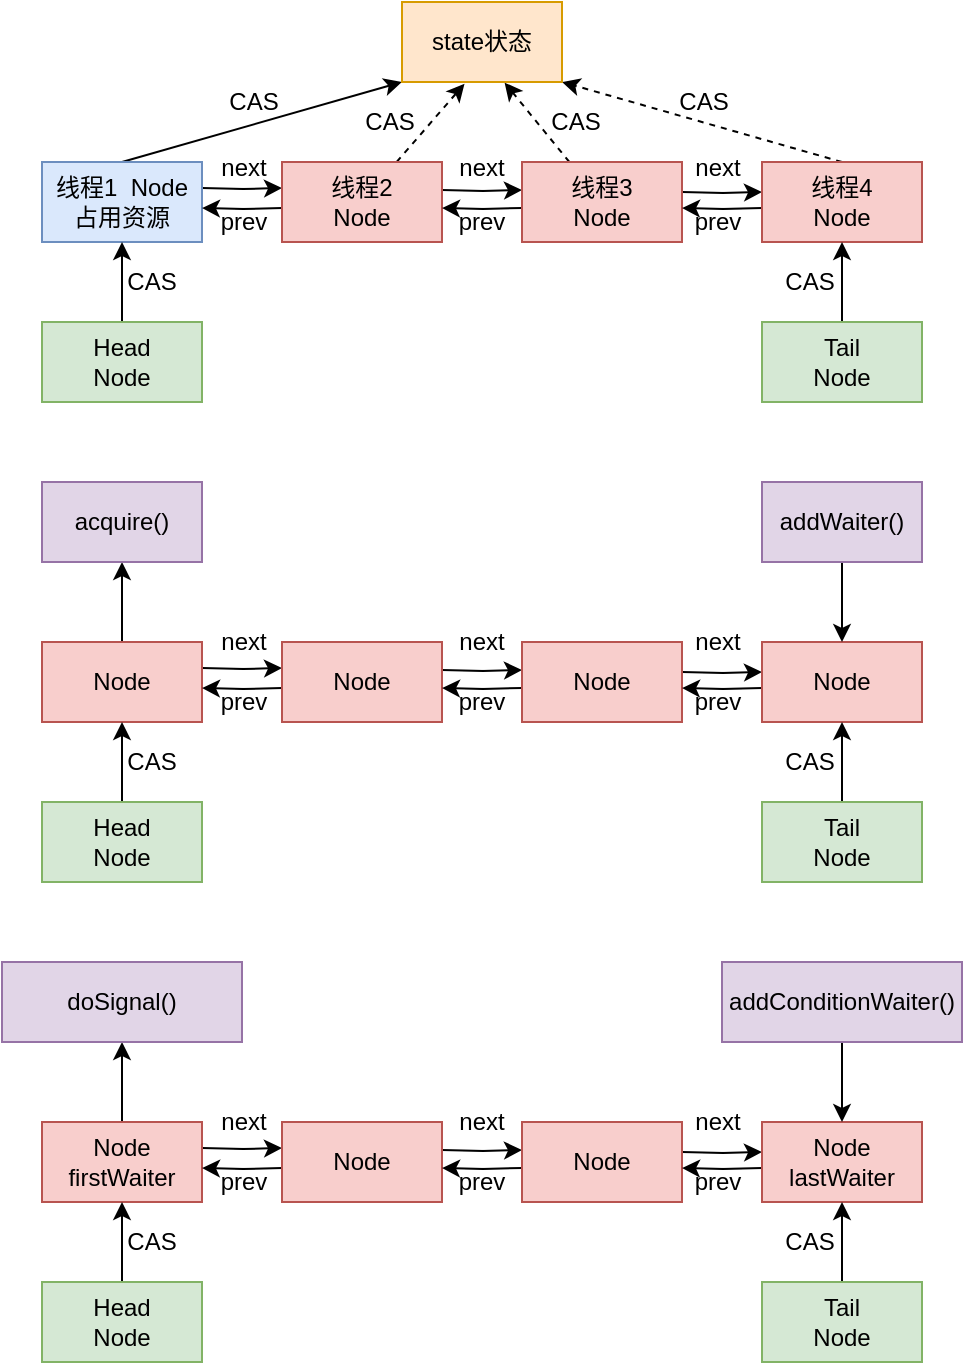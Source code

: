 <mxfile version="14.1.8" type="device"><diagram id="C5RBs43oDa-KdzZeNtuy" name="Page-1"><mxGraphModel dx="805" dy="462" grid="0" gridSize="10" guides="1" tooltips="1" connect="1" arrows="1" fold="1" page="1" pageScale="1" pageWidth="827" pageHeight="1169" math="0" shadow="0"><root><mxCell id="WIyWlLk6GJQsqaUBKTNV-0"/><mxCell id="WIyWlLk6GJQsqaUBKTNV-1" parent="WIyWlLk6GJQsqaUBKTNV-0"/><mxCell id="0fTf7Bb6wENB-GerL7rK-4" style="edgeStyle=orthogonalEdgeStyle;rounded=0;orthogonalLoop=1;jettySize=auto;html=1;entryX=0;entryY=0.5;entryDx=0;entryDy=0;" edge="1" parent="WIyWlLk6GJQsqaUBKTNV-1"><mxGeometry relative="1" as="geometry"><mxPoint x="160" y="453" as="sourcePoint"/><mxPoint x="200" y="453" as="targetPoint"/></mxGeometry></mxCell><mxCell id="0fTf7Bb6wENB-GerL7rK-20" style="rounded=0;orthogonalLoop=1;jettySize=auto;html=1;entryX=0;entryY=1;entryDx=0;entryDy=0;exitX=0.5;exitY=0;exitDx=0;exitDy=0;" edge="1" parent="WIyWlLk6GJQsqaUBKTNV-1" source="0fTf7Bb6wENB-GerL7rK-0" target="0fTf7Bb6wENB-GerL7rK-16"><mxGeometry relative="1" as="geometry"><mxPoint x="210" y="350" as="targetPoint"/></mxGeometry></mxCell><mxCell id="0fTf7Bb6wENB-GerL7rK-0" value="线程1&amp;nbsp; Node&lt;br&gt;占用资源" style="rounded=0;whiteSpace=wrap;html=1;fillColor=#dae8fc;strokeColor=#6c8ebf;" vertex="1" parent="WIyWlLk6GJQsqaUBKTNV-1"><mxGeometry x="80" y="440" width="80" height="40" as="geometry"/></mxCell><mxCell id="0fTf7Bb6wENB-GerL7rK-5" style="edgeStyle=orthogonalEdgeStyle;rounded=0;orthogonalLoop=1;jettySize=auto;html=1;entryX=1;entryY=0.5;entryDx=0;entryDy=0;" edge="1" parent="WIyWlLk6GJQsqaUBKTNV-1"><mxGeometry relative="1" as="geometry"><mxPoint x="200" y="463" as="sourcePoint"/><mxPoint x="160" y="463" as="targetPoint"/></mxGeometry></mxCell><mxCell id="0fTf7Bb6wENB-GerL7rK-8" style="edgeStyle=orthogonalEdgeStyle;rounded=0;orthogonalLoop=1;jettySize=auto;html=1;entryX=0;entryY=0.5;entryDx=0;entryDy=0;" edge="1" parent="WIyWlLk6GJQsqaUBKTNV-1"><mxGeometry relative="1" as="geometry"><mxPoint x="280" y="454" as="sourcePoint"/><mxPoint x="320" y="454" as="targetPoint"/></mxGeometry></mxCell><mxCell id="0fTf7Bb6wENB-GerL7rK-21" style="edgeStyle=none;rounded=0;orthogonalLoop=1;jettySize=auto;html=1;entryX=0.391;entryY=1.021;entryDx=0;entryDy=0;entryPerimeter=0;dashed=1;" edge="1" parent="WIyWlLk6GJQsqaUBKTNV-1" source="0fTf7Bb6wENB-GerL7rK-1" target="0fTf7Bb6wENB-GerL7rK-16"><mxGeometry relative="1" as="geometry"/></mxCell><mxCell id="0fTf7Bb6wENB-GerL7rK-1" value="线程2&lt;br&gt;Node" style="rounded=0;whiteSpace=wrap;html=1;fillColor=#f8cecc;strokeColor=#b85450;" vertex="1" parent="WIyWlLk6GJQsqaUBKTNV-1"><mxGeometry x="200" y="440" width="80" height="40" as="geometry"/></mxCell><mxCell id="0fTf7Bb6wENB-GerL7rK-9" style="edgeStyle=orthogonalEdgeStyle;rounded=0;orthogonalLoop=1;jettySize=auto;html=1;entryX=1;entryY=0.5;entryDx=0;entryDy=0;" edge="1" parent="WIyWlLk6GJQsqaUBKTNV-1"><mxGeometry relative="1" as="geometry"><mxPoint x="320" y="463" as="sourcePoint"/><mxPoint x="280" y="463" as="targetPoint"/></mxGeometry></mxCell><mxCell id="0fTf7Bb6wENB-GerL7rK-10" style="edgeStyle=orthogonalEdgeStyle;rounded=0;orthogonalLoop=1;jettySize=auto;html=1;" edge="1" parent="WIyWlLk6GJQsqaUBKTNV-1"><mxGeometry relative="1" as="geometry"><mxPoint x="400" y="455" as="sourcePoint"/><mxPoint x="440" y="455" as="targetPoint"/></mxGeometry></mxCell><mxCell id="0fTf7Bb6wENB-GerL7rK-22" style="edgeStyle=none;rounded=0;orthogonalLoop=1;jettySize=auto;html=1;entryX=0.641;entryY=1.007;entryDx=0;entryDy=0;entryPerimeter=0;dashed=1;" edge="1" parent="WIyWlLk6GJQsqaUBKTNV-1" source="0fTf7Bb6wENB-GerL7rK-2" target="0fTf7Bb6wENB-GerL7rK-16"><mxGeometry relative="1" as="geometry"/></mxCell><mxCell id="0fTf7Bb6wENB-GerL7rK-2" value="线程3&lt;br&gt;Node" style="rounded=0;whiteSpace=wrap;html=1;fillColor=#f8cecc;strokeColor=#b85450;" vertex="1" parent="WIyWlLk6GJQsqaUBKTNV-1"><mxGeometry x="320" y="440" width="80" height="40" as="geometry"/></mxCell><mxCell id="0fTf7Bb6wENB-GerL7rK-11" style="edgeStyle=orthogonalEdgeStyle;rounded=0;orthogonalLoop=1;jettySize=auto;html=1;entryX=1;entryY=0.5;entryDx=0;entryDy=0;" edge="1" parent="WIyWlLk6GJQsqaUBKTNV-1"><mxGeometry relative="1" as="geometry"><mxPoint x="440" y="463" as="sourcePoint"/><mxPoint x="400" y="463" as="targetPoint"/></mxGeometry></mxCell><mxCell id="0fTf7Bb6wENB-GerL7rK-23" style="edgeStyle=none;rounded=0;orthogonalLoop=1;jettySize=auto;html=1;entryX=1;entryY=1;entryDx=0;entryDy=0;exitX=0.5;exitY=0;exitDx=0;exitDy=0;dashed=1;" edge="1" parent="WIyWlLk6GJQsqaUBKTNV-1" source="0fTf7Bb6wENB-GerL7rK-3" target="0fTf7Bb6wENB-GerL7rK-16"><mxGeometry relative="1" as="geometry"/></mxCell><mxCell id="0fTf7Bb6wENB-GerL7rK-3" value="线程4&lt;br&gt;Node" style="rounded=0;whiteSpace=wrap;html=1;fillColor=#f8cecc;strokeColor=#b85450;" vertex="1" parent="WIyWlLk6GJQsqaUBKTNV-1"><mxGeometry x="440" y="440" width="80" height="40" as="geometry"/></mxCell><mxCell id="0fTf7Bb6wENB-GerL7rK-14" style="edgeStyle=orthogonalEdgeStyle;rounded=0;orthogonalLoop=1;jettySize=auto;html=1;entryX=0.5;entryY=1;entryDx=0;entryDy=0;" edge="1" parent="WIyWlLk6GJQsqaUBKTNV-1" source="0fTf7Bb6wENB-GerL7rK-12" target="0fTf7Bb6wENB-GerL7rK-0"><mxGeometry relative="1" as="geometry"/></mxCell><mxCell id="0fTf7Bb6wENB-GerL7rK-12" value="Head&lt;br&gt;Node" style="rounded=0;whiteSpace=wrap;html=1;fillColor=#d5e8d4;strokeColor=#82b366;" vertex="1" parent="WIyWlLk6GJQsqaUBKTNV-1"><mxGeometry x="80" y="520" width="80" height="40" as="geometry"/></mxCell><mxCell id="0fTf7Bb6wENB-GerL7rK-15" style="edgeStyle=orthogonalEdgeStyle;rounded=0;orthogonalLoop=1;jettySize=auto;html=1;entryX=0.5;entryY=1;entryDx=0;entryDy=0;" edge="1" parent="WIyWlLk6GJQsqaUBKTNV-1" source="0fTf7Bb6wENB-GerL7rK-13" target="0fTf7Bb6wENB-GerL7rK-3"><mxGeometry relative="1" as="geometry"/></mxCell><mxCell id="0fTf7Bb6wENB-GerL7rK-13" value="Tail&lt;br&gt;Node" style="rounded=0;whiteSpace=wrap;html=1;fillColor=#d5e8d4;strokeColor=#82b366;" vertex="1" parent="WIyWlLk6GJQsqaUBKTNV-1"><mxGeometry x="440" y="520" width="80" height="40" as="geometry"/></mxCell><mxCell id="0fTf7Bb6wENB-GerL7rK-16" value="state状态" style="rounded=0;whiteSpace=wrap;html=1;fillColor=#ffe6cc;strokeColor=#d79b00;" vertex="1" parent="WIyWlLk6GJQsqaUBKTNV-1"><mxGeometry x="260" y="360" width="80" height="40" as="geometry"/></mxCell><mxCell id="0fTf7Bb6wENB-GerL7rK-17" value="CAS" style="text;html=1;strokeColor=none;fillColor=none;align=center;verticalAlign=middle;whiteSpace=wrap;rounded=0;" vertex="1" parent="WIyWlLk6GJQsqaUBKTNV-1"><mxGeometry x="120" y="490" width="30" height="20" as="geometry"/></mxCell><mxCell id="0fTf7Bb6wENB-GerL7rK-18" value="CAS" style="text;html=1;strokeColor=none;fillColor=none;align=center;verticalAlign=middle;whiteSpace=wrap;rounded=0;" vertex="1" parent="WIyWlLk6GJQsqaUBKTNV-1"><mxGeometry x="448" y="490" width="32" height="20" as="geometry"/></mxCell><mxCell id="0fTf7Bb6wENB-GerL7rK-24" value="CAS" style="text;html=1;strokeColor=none;fillColor=none;align=center;verticalAlign=middle;whiteSpace=wrap;rounded=0;" vertex="1" parent="WIyWlLk6GJQsqaUBKTNV-1"><mxGeometry x="166" y="400" width="40" height="20" as="geometry"/></mxCell><mxCell id="0fTf7Bb6wENB-GerL7rK-25" value="CAS" style="text;html=1;strokeColor=none;fillColor=none;align=center;verticalAlign=middle;whiteSpace=wrap;rounded=0;" vertex="1" parent="WIyWlLk6GJQsqaUBKTNV-1"><mxGeometry x="234" y="410" width="40" height="20" as="geometry"/></mxCell><mxCell id="0fTf7Bb6wENB-GerL7rK-26" value="CAS" style="text;html=1;strokeColor=none;fillColor=none;align=center;verticalAlign=middle;whiteSpace=wrap;rounded=0;" vertex="1" parent="WIyWlLk6GJQsqaUBKTNV-1"><mxGeometry x="327" y="410" width="40" height="20" as="geometry"/></mxCell><mxCell id="0fTf7Bb6wENB-GerL7rK-27" value="CAS" style="text;html=1;strokeColor=none;fillColor=none;align=center;verticalAlign=middle;whiteSpace=wrap;rounded=0;" vertex="1" parent="WIyWlLk6GJQsqaUBKTNV-1"><mxGeometry x="391" y="400" width="40" height="20" as="geometry"/></mxCell><mxCell id="0fTf7Bb6wENB-GerL7rK-38" style="edgeStyle=orthogonalEdgeStyle;rounded=0;orthogonalLoop=1;jettySize=auto;html=1;entryX=0;entryY=0.5;entryDx=0;entryDy=0;" edge="1" parent="WIyWlLk6GJQsqaUBKTNV-1"><mxGeometry relative="1" as="geometry"><mxPoint x="160" y="693" as="sourcePoint"/><mxPoint x="200" y="693" as="targetPoint"/></mxGeometry></mxCell><mxCell id="0fTf7Bb6wENB-GerL7rK-55" style="rounded=0;orthogonalLoop=1;jettySize=auto;html=1;entryX=0.5;entryY=1;entryDx=0;entryDy=0;" edge="1" parent="WIyWlLk6GJQsqaUBKTNV-1" source="0fTf7Bb6wENB-GerL7rK-39" target="0fTf7Bb6wENB-GerL7rK-54"><mxGeometry relative="1" as="geometry"/></mxCell><mxCell id="0fTf7Bb6wENB-GerL7rK-39" value="Node" style="rounded=0;whiteSpace=wrap;html=1;fillColor=#f8cecc;strokeColor=#b85450;" vertex="1" parent="WIyWlLk6GJQsqaUBKTNV-1"><mxGeometry x="80" y="680" width="80" height="40" as="geometry"/></mxCell><mxCell id="0fTf7Bb6wENB-GerL7rK-40" style="edgeStyle=orthogonalEdgeStyle;rounded=0;orthogonalLoop=1;jettySize=auto;html=1;entryX=1;entryY=0.5;entryDx=0;entryDy=0;" edge="1" parent="WIyWlLk6GJQsqaUBKTNV-1"><mxGeometry relative="1" as="geometry"><mxPoint x="200" y="703" as="sourcePoint"/><mxPoint x="160" y="703" as="targetPoint"/></mxGeometry></mxCell><mxCell id="0fTf7Bb6wENB-GerL7rK-41" style="edgeStyle=orthogonalEdgeStyle;rounded=0;orthogonalLoop=1;jettySize=auto;html=1;entryX=0;entryY=0.5;entryDx=0;entryDy=0;" edge="1" parent="WIyWlLk6GJQsqaUBKTNV-1"><mxGeometry relative="1" as="geometry"><mxPoint x="280" y="694" as="sourcePoint"/><mxPoint x="320" y="694" as="targetPoint"/></mxGeometry></mxCell><mxCell id="0fTf7Bb6wENB-GerL7rK-42" value="Node" style="rounded=0;whiteSpace=wrap;html=1;fillColor=#f8cecc;strokeColor=#b85450;" vertex="1" parent="WIyWlLk6GJQsqaUBKTNV-1"><mxGeometry x="200" y="680" width="80" height="40" as="geometry"/></mxCell><mxCell id="0fTf7Bb6wENB-GerL7rK-43" style="edgeStyle=orthogonalEdgeStyle;rounded=0;orthogonalLoop=1;jettySize=auto;html=1;entryX=1;entryY=0.5;entryDx=0;entryDy=0;" edge="1" parent="WIyWlLk6GJQsqaUBKTNV-1"><mxGeometry relative="1" as="geometry"><mxPoint x="320" y="703" as="sourcePoint"/><mxPoint x="280" y="703" as="targetPoint"/></mxGeometry></mxCell><mxCell id="0fTf7Bb6wENB-GerL7rK-44" style="edgeStyle=orthogonalEdgeStyle;rounded=0;orthogonalLoop=1;jettySize=auto;html=1;" edge="1" parent="WIyWlLk6GJQsqaUBKTNV-1"><mxGeometry relative="1" as="geometry"><mxPoint x="400" y="695" as="sourcePoint"/><mxPoint x="440" y="695" as="targetPoint"/></mxGeometry></mxCell><mxCell id="0fTf7Bb6wENB-GerL7rK-45" value="Node" style="rounded=0;whiteSpace=wrap;html=1;fillColor=#f8cecc;strokeColor=#b85450;" vertex="1" parent="WIyWlLk6GJQsqaUBKTNV-1"><mxGeometry x="320" y="680" width="80" height="40" as="geometry"/></mxCell><mxCell id="0fTf7Bb6wENB-GerL7rK-46" style="edgeStyle=orthogonalEdgeStyle;rounded=0;orthogonalLoop=1;jettySize=auto;html=1;entryX=1;entryY=0.5;entryDx=0;entryDy=0;" edge="1" parent="WIyWlLk6GJQsqaUBKTNV-1"><mxGeometry relative="1" as="geometry"><mxPoint x="440" y="703" as="sourcePoint"/><mxPoint x="400" y="703" as="targetPoint"/></mxGeometry></mxCell><mxCell id="0fTf7Bb6wENB-GerL7rK-47" value="Node" style="rounded=0;whiteSpace=wrap;html=1;fillColor=#f8cecc;strokeColor=#b85450;" vertex="1" parent="WIyWlLk6GJQsqaUBKTNV-1"><mxGeometry x="440" y="680" width="80" height="40" as="geometry"/></mxCell><mxCell id="0fTf7Bb6wENB-GerL7rK-48" style="edgeStyle=orthogonalEdgeStyle;rounded=0;orthogonalLoop=1;jettySize=auto;html=1;entryX=0.5;entryY=1;entryDx=0;entryDy=0;" edge="1" parent="WIyWlLk6GJQsqaUBKTNV-1" source="0fTf7Bb6wENB-GerL7rK-49" target="0fTf7Bb6wENB-GerL7rK-39"><mxGeometry relative="1" as="geometry"/></mxCell><mxCell id="0fTf7Bb6wENB-GerL7rK-49" value="Head&lt;br&gt;Node" style="rounded=0;whiteSpace=wrap;html=1;fillColor=#d5e8d4;strokeColor=#82b366;" vertex="1" parent="WIyWlLk6GJQsqaUBKTNV-1"><mxGeometry x="80" y="760" width="80" height="40" as="geometry"/></mxCell><mxCell id="0fTf7Bb6wENB-GerL7rK-50" style="edgeStyle=orthogonalEdgeStyle;rounded=0;orthogonalLoop=1;jettySize=auto;html=1;entryX=0.5;entryY=1;entryDx=0;entryDy=0;" edge="1" parent="WIyWlLk6GJQsqaUBKTNV-1" source="0fTf7Bb6wENB-GerL7rK-51" target="0fTf7Bb6wENB-GerL7rK-47"><mxGeometry relative="1" as="geometry"/></mxCell><mxCell id="0fTf7Bb6wENB-GerL7rK-51" value="Tail&lt;br&gt;Node" style="rounded=0;whiteSpace=wrap;html=1;fillColor=#d5e8d4;strokeColor=#82b366;" vertex="1" parent="WIyWlLk6GJQsqaUBKTNV-1"><mxGeometry x="440" y="760" width="80" height="40" as="geometry"/></mxCell><mxCell id="0fTf7Bb6wENB-GerL7rK-52" value="CAS" style="text;html=1;strokeColor=none;fillColor=none;align=center;verticalAlign=middle;whiteSpace=wrap;rounded=0;" vertex="1" parent="WIyWlLk6GJQsqaUBKTNV-1"><mxGeometry x="120" y="730" width="30" height="20" as="geometry"/></mxCell><mxCell id="0fTf7Bb6wENB-GerL7rK-53" value="CAS" style="text;html=1;strokeColor=none;fillColor=none;align=center;verticalAlign=middle;whiteSpace=wrap;rounded=0;" vertex="1" parent="WIyWlLk6GJQsqaUBKTNV-1"><mxGeometry x="448" y="730" width="32" height="20" as="geometry"/></mxCell><mxCell id="0fTf7Bb6wENB-GerL7rK-54" value="acquire()" style="rounded=0;whiteSpace=wrap;html=1;fillColor=#e1d5e7;strokeColor=#9673a6;" vertex="1" parent="WIyWlLk6GJQsqaUBKTNV-1"><mxGeometry x="80" y="600" width="80" height="40" as="geometry"/></mxCell><mxCell id="0fTf7Bb6wENB-GerL7rK-57" style="edgeStyle=none;rounded=0;orthogonalLoop=1;jettySize=auto;html=1;entryX=0.5;entryY=0;entryDx=0;entryDy=0;" edge="1" parent="WIyWlLk6GJQsqaUBKTNV-1" source="0fTf7Bb6wENB-GerL7rK-56" target="0fTf7Bb6wENB-GerL7rK-47"><mxGeometry relative="1" as="geometry"/></mxCell><mxCell id="0fTf7Bb6wENB-GerL7rK-56" value="addWaiter()" style="rounded=0;whiteSpace=wrap;html=1;fillColor=#e1d5e7;strokeColor=#9673a6;" vertex="1" parent="WIyWlLk6GJQsqaUBKTNV-1"><mxGeometry x="440" y="600" width="80" height="40" as="geometry"/></mxCell><mxCell id="0fTf7Bb6wENB-GerL7rK-58" style="edgeStyle=orthogonalEdgeStyle;rounded=0;orthogonalLoop=1;jettySize=auto;html=1;entryX=0;entryY=0.5;entryDx=0;entryDy=0;" edge="1" parent="WIyWlLk6GJQsqaUBKTNV-1"><mxGeometry relative="1" as="geometry"><mxPoint x="160" y="933" as="sourcePoint"/><mxPoint x="200" y="933" as="targetPoint"/></mxGeometry></mxCell><mxCell id="0fTf7Bb6wENB-GerL7rK-59" style="rounded=0;orthogonalLoop=1;jettySize=auto;html=1;entryX=0.5;entryY=1;entryDx=0;entryDy=0;" edge="1" parent="WIyWlLk6GJQsqaUBKTNV-1" source="0fTf7Bb6wENB-GerL7rK-60" target="0fTf7Bb6wENB-GerL7rK-75"><mxGeometry relative="1" as="geometry"/></mxCell><mxCell id="0fTf7Bb6wENB-GerL7rK-60" value="Node&lt;br&gt;firstWaiter" style="rounded=0;whiteSpace=wrap;html=1;fillColor=#f8cecc;strokeColor=#b85450;" vertex="1" parent="WIyWlLk6GJQsqaUBKTNV-1"><mxGeometry x="80" y="920" width="80" height="40" as="geometry"/></mxCell><mxCell id="0fTf7Bb6wENB-GerL7rK-61" style="edgeStyle=orthogonalEdgeStyle;rounded=0;orthogonalLoop=1;jettySize=auto;html=1;entryX=1;entryY=0.5;entryDx=0;entryDy=0;" edge="1" parent="WIyWlLk6GJQsqaUBKTNV-1"><mxGeometry relative="1" as="geometry"><mxPoint x="200" y="943" as="sourcePoint"/><mxPoint x="160" y="943" as="targetPoint"/></mxGeometry></mxCell><mxCell id="0fTf7Bb6wENB-GerL7rK-62" style="edgeStyle=orthogonalEdgeStyle;rounded=0;orthogonalLoop=1;jettySize=auto;html=1;entryX=0;entryY=0.5;entryDx=0;entryDy=0;" edge="1" parent="WIyWlLk6GJQsqaUBKTNV-1"><mxGeometry relative="1" as="geometry"><mxPoint x="280" y="934" as="sourcePoint"/><mxPoint x="320" y="934" as="targetPoint"/></mxGeometry></mxCell><mxCell id="0fTf7Bb6wENB-GerL7rK-63" value="Node" style="rounded=0;whiteSpace=wrap;html=1;fillColor=#f8cecc;strokeColor=#b85450;" vertex="1" parent="WIyWlLk6GJQsqaUBKTNV-1"><mxGeometry x="200" y="920" width="80" height="40" as="geometry"/></mxCell><mxCell id="0fTf7Bb6wENB-GerL7rK-64" style="edgeStyle=orthogonalEdgeStyle;rounded=0;orthogonalLoop=1;jettySize=auto;html=1;entryX=1;entryY=0.5;entryDx=0;entryDy=0;" edge="1" parent="WIyWlLk6GJQsqaUBKTNV-1"><mxGeometry relative="1" as="geometry"><mxPoint x="320" y="943" as="sourcePoint"/><mxPoint x="280" y="943" as="targetPoint"/></mxGeometry></mxCell><mxCell id="0fTf7Bb6wENB-GerL7rK-65" style="edgeStyle=orthogonalEdgeStyle;rounded=0;orthogonalLoop=1;jettySize=auto;html=1;" edge="1" parent="WIyWlLk6GJQsqaUBKTNV-1"><mxGeometry relative="1" as="geometry"><mxPoint x="400" y="935" as="sourcePoint"/><mxPoint x="440" y="935" as="targetPoint"/></mxGeometry></mxCell><mxCell id="0fTf7Bb6wENB-GerL7rK-66" value="Node" style="rounded=0;whiteSpace=wrap;html=1;fillColor=#f8cecc;strokeColor=#b85450;" vertex="1" parent="WIyWlLk6GJQsqaUBKTNV-1"><mxGeometry x="320" y="920" width="80" height="40" as="geometry"/></mxCell><mxCell id="0fTf7Bb6wENB-GerL7rK-67" style="edgeStyle=orthogonalEdgeStyle;rounded=0;orthogonalLoop=1;jettySize=auto;html=1;entryX=1;entryY=0.5;entryDx=0;entryDy=0;" edge="1" parent="WIyWlLk6GJQsqaUBKTNV-1"><mxGeometry relative="1" as="geometry"><mxPoint x="440" y="943" as="sourcePoint"/><mxPoint x="400" y="943" as="targetPoint"/></mxGeometry></mxCell><mxCell id="0fTf7Bb6wENB-GerL7rK-68" value="Node&lt;br&gt;lastWaiter" style="rounded=0;whiteSpace=wrap;html=1;fillColor=#f8cecc;strokeColor=#b85450;" vertex="1" parent="WIyWlLk6GJQsqaUBKTNV-1"><mxGeometry x="440" y="920" width="80" height="40" as="geometry"/></mxCell><mxCell id="0fTf7Bb6wENB-GerL7rK-69" style="edgeStyle=orthogonalEdgeStyle;rounded=0;orthogonalLoop=1;jettySize=auto;html=1;entryX=0.5;entryY=1;entryDx=0;entryDy=0;" edge="1" parent="WIyWlLk6GJQsqaUBKTNV-1" source="0fTf7Bb6wENB-GerL7rK-70" target="0fTf7Bb6wENB-GerL7rK-60"><mxGeometry relative="1" as="geometry"/></mxCell><mxCell id="0fTf7Bb6wENB-GerL7rK-70" value="Head&lt;br&gt;Node" style="rounded=0;whiteSpace=wrap;html=1;fillColor=#d5e8d4;strokeColor=#82b366;" vertex="1" parent="WIyWlLk6GJQsqaUBKTNV-1"><mxGeometry x="80" y="1000" width="80" height="40" as="geometry"/></mxCell><mxCell id="0fTf7Bb6wENB-GerL7rK-71" style="edgeStyle=orthogonalEdgeStyle;rounded=0;orthogonalLoop=1;jettySize=auto;html=1;entryX=0.5;entryY=1;entryDx=0;entryDy=0;" edge="1" parent="WIyWlLk6GJQsqaUBKTNV-1" source="0fTf7Bb6wENB-GerL7rK-72" target="0fTf7Bb6wENB-GerL7rK-68"><mxGeometry relative="1" as="geometry"/></mxCell><mxCell id="0fTf7Bb6wENB-GerL7rK-72" value="Tail&lt;br&gt;Node" style="rounded=0;whiteSpace=wrap;html=1;fillColor=#d5e8d4;strokeColor=#82b366;" vertex="1" parent="WIyWlLk6GJQsqaUBKTNV-1"><mxGeometry x="440" y="1000" width="80" height="40" as="geometry"/></mxCell><mxCell id="0fTf7Bb6wENB-GerL7rK-73" value="CAS" style="text;html=1;strokeColor=none;fillColor=none;align=center;verticalAlign=middle;whiteSpace=wrap;rounded=0;" vertex="1" parent="WIyWlLk6GJQsqaUBKTNV-1"><mxGeometry x="120" y="970" width="30" height="20" as="geometry"/></mxCell><mxCell id="0fTf7Bb6wENB-GerL7rK-74" value="CAS" style="text;html=1;strokeColor=none;fillColor=none;align=center;verticalAlign=middle;whiteSpace=wrap;rounded=0;" vertex="1" parent="WIyWlLk6GJQsqaUBKTNV-1"><mxGeometry x="448" y="970" width="32" height="20" as="geometry"/></mxCell><mxCell id="0fTf7Bb6wENB-GerL7rK-75" value="doSignal()" style="rounded=0;whiteSpace=wrap;html=1;fillColor=#e1d5e7;strokeColor=#9673a6;" vertex="1" parent="WIyWlLk6GJQsqaUBKTNV-1"><mxGeometry x="60" y="840" width="120" height="40" as="geometry"/></mxCell><mxCell id="0fTf7Bb6wENB-GerL7rK-76" style="edgeStyle=none;rounded=0;orthogonalLoop=1;jettySize=auto;html=1;entryX=0.5;entryY=0;entryDx=0;entryDy=0;" edge="1" parent="WIyWlLk6GJQsqaUBKTNV-1" source="0fTf7Bb6wENB-GerL7rK-77" target="0fTf7Bb6wENB-GerL7rK-68"><mxGeometry relative="1" as="geometry"/></mxCell><mxCell id="0fTf7Bb6wENB-GerL7rK-77" value="addConditionWaiter()" style="rounded=0;whiteSpace=wrap;html=1;fillColor=#e1d5e7;strokeColor=#9673a6;" vertex="1" parent="WIyWlLk6GJQsqaUBKTNV-1"><mxGeometry x="420" y="840" width="120" height="40" as="geometry"/></mxCell><mxCell id="0fTf7Bb6wENB-GerL7rK-78" value="next" style="text;html=1;strokeColor=none;fillColor=none;align=center;verticalAlign=middle;whiteSpace=wrap;rounded=0;" vertex="1" parent="WIyWlLk6GJQsqaUBKTNV-1"><mxGeometry x="166" y="433" width="30" height="20" as="geometry"/></mxCell><mxCell id="0fTf7Bb6wENB-GerL7rK-79" value="prev" style="text;html=1;strokeColor=none;fillColor=none;align=center;verticalAlign=middle;whiteSpace=wrap;rounded=0;" vertex="1" parent="WIyWlLk6GJQsqaUBKTNV-1"><mxGeometry x="166" y="460" width="30" height="20" as="geometry"/></mxCell><mxCell id="0fTf7Bb6wENB-GerL7rK-80" value="next" style="text;html=1;strokeColor=none;fillColor=none;align=center;verticalAlign=middle;whiteSpace=wrap;rounded=0;" vertex="1" parent="WIyWlLk6GJQsqaUBKTNV-1"><mxGeometry x="285" y="433" width="30" height="20" as="geometry"/></mxCell><mxCell id="0fTf7Bb6wENB-GerL7rK-81" value="next" style="text;html=1;strokeColor=none;fillColor=none;align=center;verticalAlign=middle;whiteSpace=wrap;rounded=0;" vertex="1" parent="WIyWlLk6GJQsqaUBKTNV-1"><mxGeometry x="403" y="433" width="30" height="20" as="geometry"/></mxCell><mxCell id="0fTf7Bb6wENB-GerL7rK-82" value="prev" style="text;html=1;strokeColor=none;fillColor=none;align=center;verticalAlign=middle;whiteSpace=wrap;rounded=0;" vertex="1" parent="WIyWlLk6GJQsqaUBKTNV-1"><mxGeometry x="285" y="460" width="30" height="20" as="geometry"/></mxCell><mxCell id="0fTf7Bb6wENB-GerL7rK-83" value="prev" style="text;html=1;strokeColor=none;fillColor=none;align=center;verticalAlign=middle;whiteSpace=wrap;rounded=0;" vertex="1" parent="WIyWlLk6GJQsqaUBKTNV-1"><mxGeometry x="403" y="460" width="30" height="20" as="geometry"/></mxCell><mxCell id="0fTf7Bb6wENB-GerL7rK-84" value="next" style="text;html=1;strokeColor=none;fillColor=none;align=center;verticalAlign=middle;whiteSpace=wrap;rounded=0;" vertex="1" parent="WIyWlLk6GJQsqaUBKTNV-1"><mxGeometry x="166" y="670" width="30" height="20" as="geometry"/></mxCell><mxCell id="0fTf7Bb6wENB-GerL7rK-85" value="next" style="text;html=1;strokeColor=none;fillColor=none;align=center;verticalAlign=middle;whiteSpace=wrap;rounded=0;" vertex="1" parent="WIyWlLk6GJQsqaUBKTNV-1"><mxGeometry x="285" y="670" width="30" height="20" as="geometry"/></mxCell><mxCell id="0fTf7Bb6wENB-GerL7rK-86" value="next" style="text;html=1;strokeColor=none;fillColor=none;align=center;verticalAlign=middle;whiteSpace=wrap;rounded=0;" vertex="1" parent="WIyWlLk6GJQsqaUBKTNV-1"><mxGeometry x="403" y="670" width="30" height="20" as="geometry"/></mxCell><mxCell id="0fTf7Bb6wENB-GerL7rK-87" value="prev" style="text;html=1;strokeColor=none;fillColor=none;align=center;verticalAlign=middle;whiteSpace=wrap;rounded=0;" vertex="1" parent="WIyWlLk6GJQsqaUBKTNV-1"><mxGeometry x="166" y="700" width="30" height="20" as="geometry"/></mxCell><mxCell id="0fTf7Bb6wENB-GerL7rK-88" value="prev" style="text;html=1;strokeColor=none;fillColor=none;align=center;verticalAlign=middle;whiteSpace=wrap;rounded=0;" vertex="1" parent="WIyWlLk6GJQsqaUBKTNV-1"><mxGeometry x="285" y="700" width="30" height="20" as="geometry"/></mxCell><mxCell id="0fTf7Bb6wENB-GerL7rK-90" value="prev" style="text;html=1;strokeColor=none;fillColor=none;align=center;verticalAlign=middle;whiteSpace=wrap;rounded=0;" vertex="1" parent="WIyWlLk6GJQsqaUBKTNV-1"><mxGeometry x="403" y="700" width="30" height="20" as="geometry"/></mxCell><mxCell id="0fTf7Bb6wENB-GerL7rK-91" value="prev" style="text;html=1;strokeColor=none;fillColor=none;align=center;verticalAlign=middle;whiteSpace=wrap;rounded=0;" vertex="1" parent="WIyWlLk6GJQsqaUBKTNV-1"><mxGeometry x="403" y="940" width="30" height="20" as="geometry"/></mxCell><mxCell id="0fTf7Bb6wENB-GerL7rK-92" value="prev" style="text;html=1;strokeColor=none;fillColor=none;align=center;verticalAlign=middle;whiteSpace=wrap;rounded=0;" vertex="1" parent="WIyWlLk6GJQsqaUBKTNV-1"><mxGeometry x="285" y="940" width="30" height="20" as="geometry"/></mxCell><mxCell id="0fTf7Bb6wENB-GerL7rK-93" value="prev" style="text;html=1;strokeColor=none;fillColor=none;align=center;verticalAlign=middle;whiteSpace=wrap;rounded=0;" vertex="1" parent="WIyWlLk6GJQsqaUBKTNV-1"><mxGeometry x="166" y="940" width="30" height="20" as="geometry"/></mxCell><mxCell id="0fTf7Bb6wENB-GerL7rK-94" value="next" style="text;html=1;strokeColor=none;fillColor=none;align=center;verticalAlign=middle;whiteSpace=wrap;rounded=0;" vertex="1" parent="WIyWlLk6GJQsqaUBKTNV-1"><mxGeometry x="166" y="910" width="30" height="20" as="geometry"/></mxCell><mxCell id="0fTf7Bb6wENB-GerL7rK-95" value="next" style="text;html=1;strokeColor=none;fillColor=none;align=center;verticalAlign=middle;whiteSpace=wrap;rounded=0;" vertex="1" parent="WIyWlLk6GJQsqaUBKTNV-1"><mxGeometry x="285" y="910" width="30" height="20" as="geometry"/></mxCell><mxCell id="0fTf7Bb6wENB-GerL7rK-96" value="next" style="text;html=1;strokeColor=none;fillColor=none;align=center;verticalAlign=middle;whiteSpace=wrap;rounded=0;" vertex="1" parent="WIyWlLk6GJQsqaUBKTNV-1"><mxGeometry x="403" y="910" width="30" height="20" as="geometry"/></mxCell></root></mxGraphModel></diagram></mxfile>